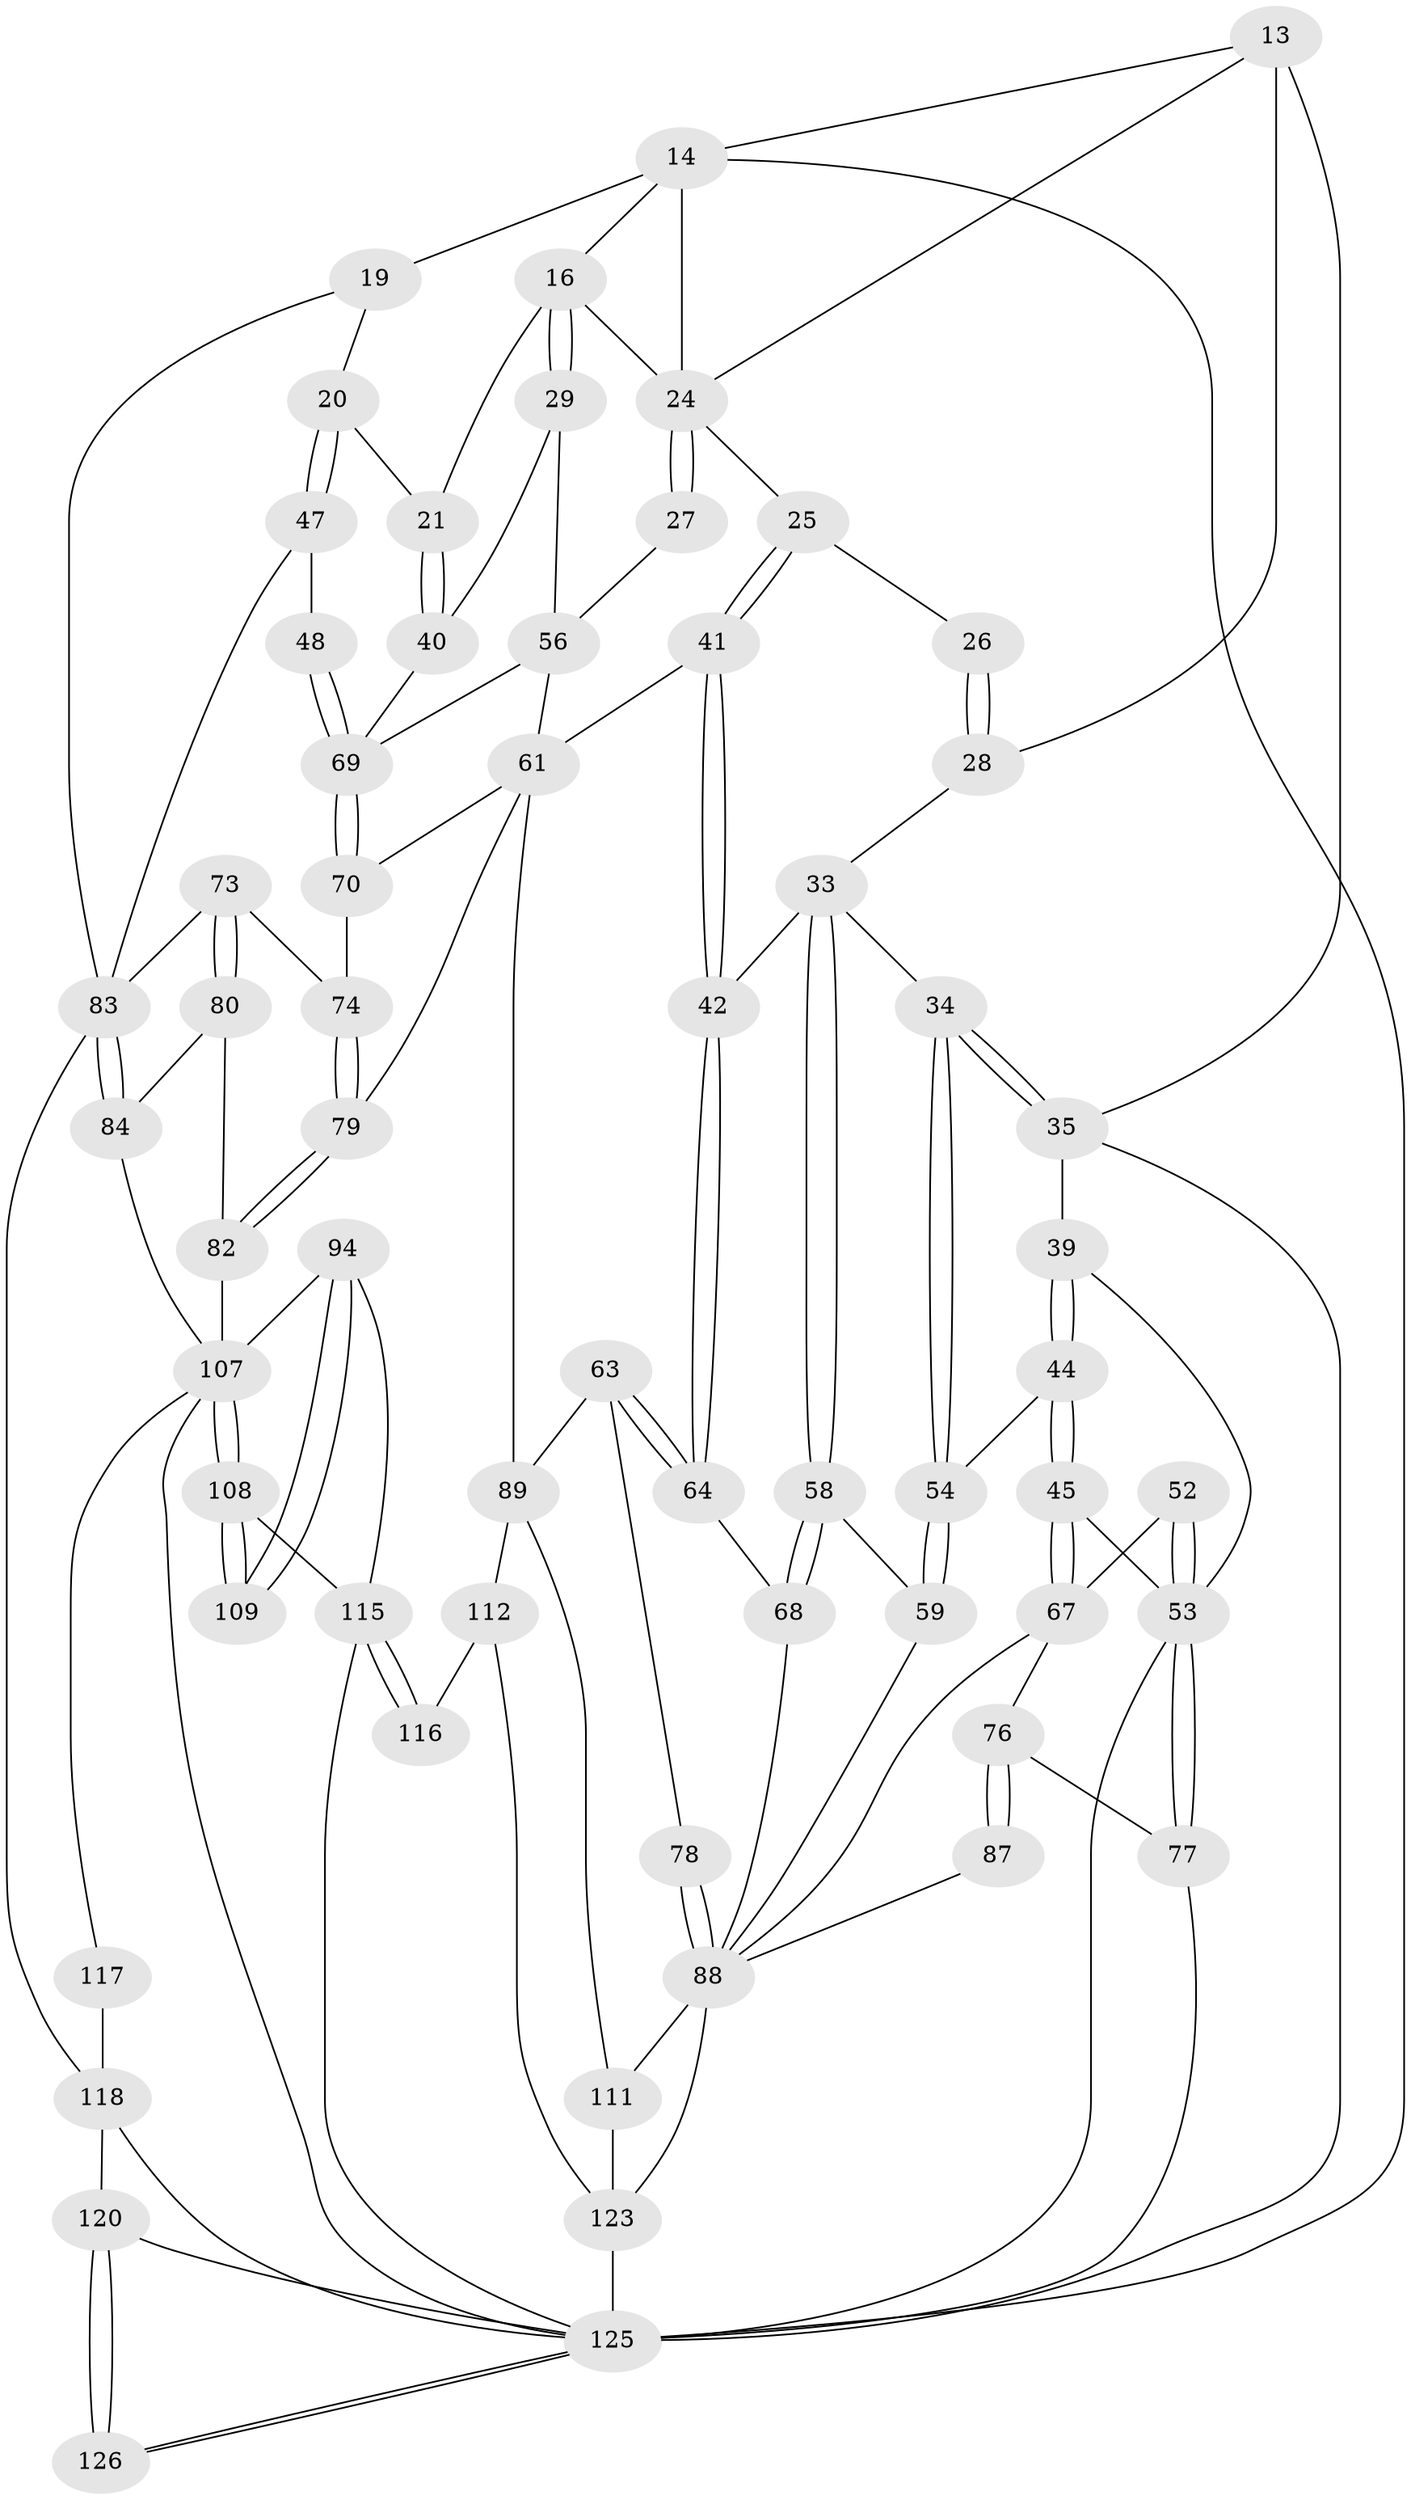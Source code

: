 // original degree distribution, {3: 0.015873015873015872, 4: 0.23809523809523808, 6: 0.2222222222222222, 5: 0.5238095238095238}
// Generated by graph-tools (version 1.1) at 2025/00/03/09/25 05:00:50]
// undirected, 63 vertices, 140 edges
graph export_dot {
graph [start="1"]
  node [color=gray90,style=filled];
  13 [pos="+0.5547040847132837+0.16334805064749414",super="+7+8"];
  14 [pos="+0.8550221645863414+0.07178038364409783",super="+4"];
  16 [pos="+0.7066144882468007+0.2209192729668424",super="+15"];
  19 [pos="+1+0.24995626522443168",super="+18"];
  20 [pos="+0.8833747303922329+0.2830945729228506"];
  21 [pos="+0.7807343279105441+0.27197727198061084"];
  24 [pos="+0.5892143766291387+0.2810182015702401",super="+12+17"];
  25 [pos="+0.5284918712580609+0.28771744779862435"];
  26 [pos="+0.5089541371137746+0.27409565813822634"];
  27 [pos="+0.6074394177907408+0.299272809990321"];
  28 [pos="+0.4512187517714503+0.3091021839438174",super="+23+22"];
  29 [pos="+0.6552531032284403+0.35070073120610457"];
  33 [pos="+0.3855796563633455+0.36257826710903746",super="+32"];
  34 [pos="+0.3685502452778415+0.35497799550031395"];
  35 [pos="+0.3311184445153629+0.28682779137706255",super="+10"];
  39 [pos="+0.23704460674334832+0.35790989667466333"];
  40 [pos="+0.7611436353552254+0.3219882504222583"];
  41 [pos="+0.5323512105147113+0.3770054615263764"];
  42 [pos="+0.4509216413035572+0.40889283830550816"];
  44 [pos="+0.22047980118168592+0.38256265458020033"];
  45 [pos="+0.1786247702589533+0.38678870489917244"];
  47 [pos="+0.9791994498477578+0.38192739187734087"];
  48 [pos="+0.9212720393646452+0.3916375537560714"];
  52 [pos="+0+0.44448698036234846"];
  53 [pos="+0+0.48343450713236724",super="+46"];
  54 [pos="+0.2848743635760586+0.40713312908852445"];
  56 [pos="+0.701719521407867+0.42569898776070797",super="+30+31"];
  58 [pos="+0.32472094000891816+0.4781725165923816"];
  59 [pos="+0.2956666658627882+0.4720643143298097"];
  61 [pos="+0.5929916375968951+0.5791643532093796",super="+60+57+43"];
  63 [pos="+0.4635062009981696+0.5313135418259292"];
  64 [pos="+0.4528370890347775+0.5124839816361757"];
  67 [pos="+0.1532848952407749+0.4340028861195933",super="+66"];
  68 [pos="+0.3907060746684556+0.505564915539129"];
  69 [pos="+0.7843820041243282+0.5014084779933397",super="+55+49"];
  70 [pos="+0.7859290780371422+0.5143443735696321"];
  73 [pos="+0.8379871677158265+0.5521999062976437"];
  74 [pos="+0.8242988437622698+0.5492860849469722"];
  76 [pos="+0+0.6169561818061321",super="+75"];
  77 [pos="+0+0.5947833754252129"];
  78 [pos="+0.3891139008286565+0.6240334362042413"];
  79 [pos="+0.736629983918081+0.6444392021964476"];
  80 [pos="+0.8957899356952249+0.6270918831793831"];
  82 [pos="+0.7751573400625317+0.7266613725249451",super="+81"];
  83 [pos="+1+0.590328743573658",super="+50+51"];
  84 [pos="+1+0.6200413613430253"];
  87 [pos="+0.2109084806309733+0.8667740904515404"];
  88 [pos="+0.38989508139785595+0.6661715126135639",super="+86+71"];
  89 [pos="+0.5655020966510323+0.7375652359682303",super="+62"];
  94 [pos="+0.619219175081728+0.7673693705769222",super="+93"];
  107 [pos="+0.7735001926722119+0.8992049913024032",super="+106+105+104+92"];
  108 [pos="+0.7253286142197954+0.881086180348539"];
  109 [pos="+0.7139953769669845+0.8523608082642018"];
  111 [pos="+0.41548168517192324+0.8447839180740516",super="+91"];
  112 [pos="+0.5392968581981211+0.8847429339362631",super="+97"];
  115 [pos="+0.6326371407551827+0.9308407034509252",super="+114+95"];
  116 [pos="+0.5955467451689878+0.9067845690658907",super="+96"];
  117 [pos="+0.9089036050609589+0.8180458388643973"];
  118 [pos="+0.8941724545288717+0.9012911830368893",super="+101"];
  120 [pos="+0.8186311266849112+0.9369704953433712",super="+119"];
  123 [pos="+0.5179653464665178+1",super="+110+113+103"];
  125 [pos="+1+1",super="+124+99"];
  126 [pos="+0.9291938570934016+1"];
  13 -- 28 [weight=2];
  13 -- 14;
  13 -- 35;
  13 -- 24;
  14 -- 19 [weight=2];
  14 -- 125 [weight=2];
  14 -- 24;
  14 -- 16;
  16 -- 29;
  16 -- 29;
  16 -- 24;
  16 -- 21;
  19 -- 20;
  19 -- 83;
  20 -- 21;
  20 -- 47;
  20 -- 47;
  21 -- 40;
  21 -- 40;
  24 -- 25;
  24 -- 27 [weight=2];
  24 -- 27;
  25 -- 26;
  25 -- 41;
  25 -- 41;
  26 -- 28 [weight=2];
  26 -- 28;
  27 -- 56;
  28 -- 33;
  29 -- 40;
  29 -- 56;
  33 -- 34;
  33 -- 58;
  33 -- 58;
  33 -- 42;
  34 -- 35;
  34 -- 35;
  34 -- 54;
  34 -- 54;
  35 -- 39;
  35 -- 125;
  39 -- 44;
  39 -- 44;
  39 -- 53;
  40 -- 69;
  41 -- 42;
  41 -- 42;
  41 -- 61;
  42 -- 64;
  42 -- 64;
  44 -- 45;
  44 -- 45;
  44 -- 54;
  45 -- 67;
  45 -- 67;
  45 -- 53;
  47 -- 48;
  47 -- 83;
  48 -- 69 [weight=2];
  48 -- 69;
  52 -- 53 [weight=2];
  52 -- 53;
  52 -- 67;
  53 -- 77;
  53 -- 77;
  53 -- 125;
  54 -- 59;
  54 -- 59;
  56 -- 69;
  56 -- 61 [weight=2];
  58 -- 59;
  58 -- 68;
  58 -- 68;
  59 -- 88;
  61 -- 79;
  61 -- 89;
  61 -- 70;
  63 -- 64;
  63 -- 64;
  63 -- 78;
  63 -- 89;
  64 -- 68;
  67 -- 88;
  67 -- 76;
  68 -- 88;
  69 -- 70;
  69 -- 70;
  70 -- 74;
  73 -- 74;
  73 -- 80;
  73 -- 80;
  73 -- 83;
  74 -- 79;
  74 -- 79;
  76 -- 77;
  76 -- 87 [weight=2];
  76 -- 87;
  77 -- 125;
  78 -- 88 [weight=2];
  78 -- 88;
  79 -- 82;
  79 -- 82;
  80 -- 84;
  80 -- 82;
  82 -- 107 [weight=2];
  83 -- 84;
  83 -- 84;
  83 -- 118;
  84 -- 107;
  87 -- 88;
  88 -- 111;
  88 -- 123;
  89 -- 111;
  89 -- 112;
  94 -- 109 [weight=2];
  94 -- 109;
  94 -- 107;
  94 -- 115;
  107 -- 108;
  107 -- 108;
  107 -- 117;
  107 -- 125;
  108 -- 109;
  108 -- 109;
  108 -- 115;
  111 -- 123 [weight=3];
  112 -- 116 [weight=2];
  112 -- 123;
  115 -- 116 [weight=2];
  115 -- 116;
  115 -- 125;
  117 -- 118 [weight=2];
  118 -- 120;
  118 -- 125;
  120 -- 126 [weight=2];
  120 -- 126;
  120 -- 125;
  123 -- 125 [weight=2];
  125 -- 126;
  125 -- 126;
}
